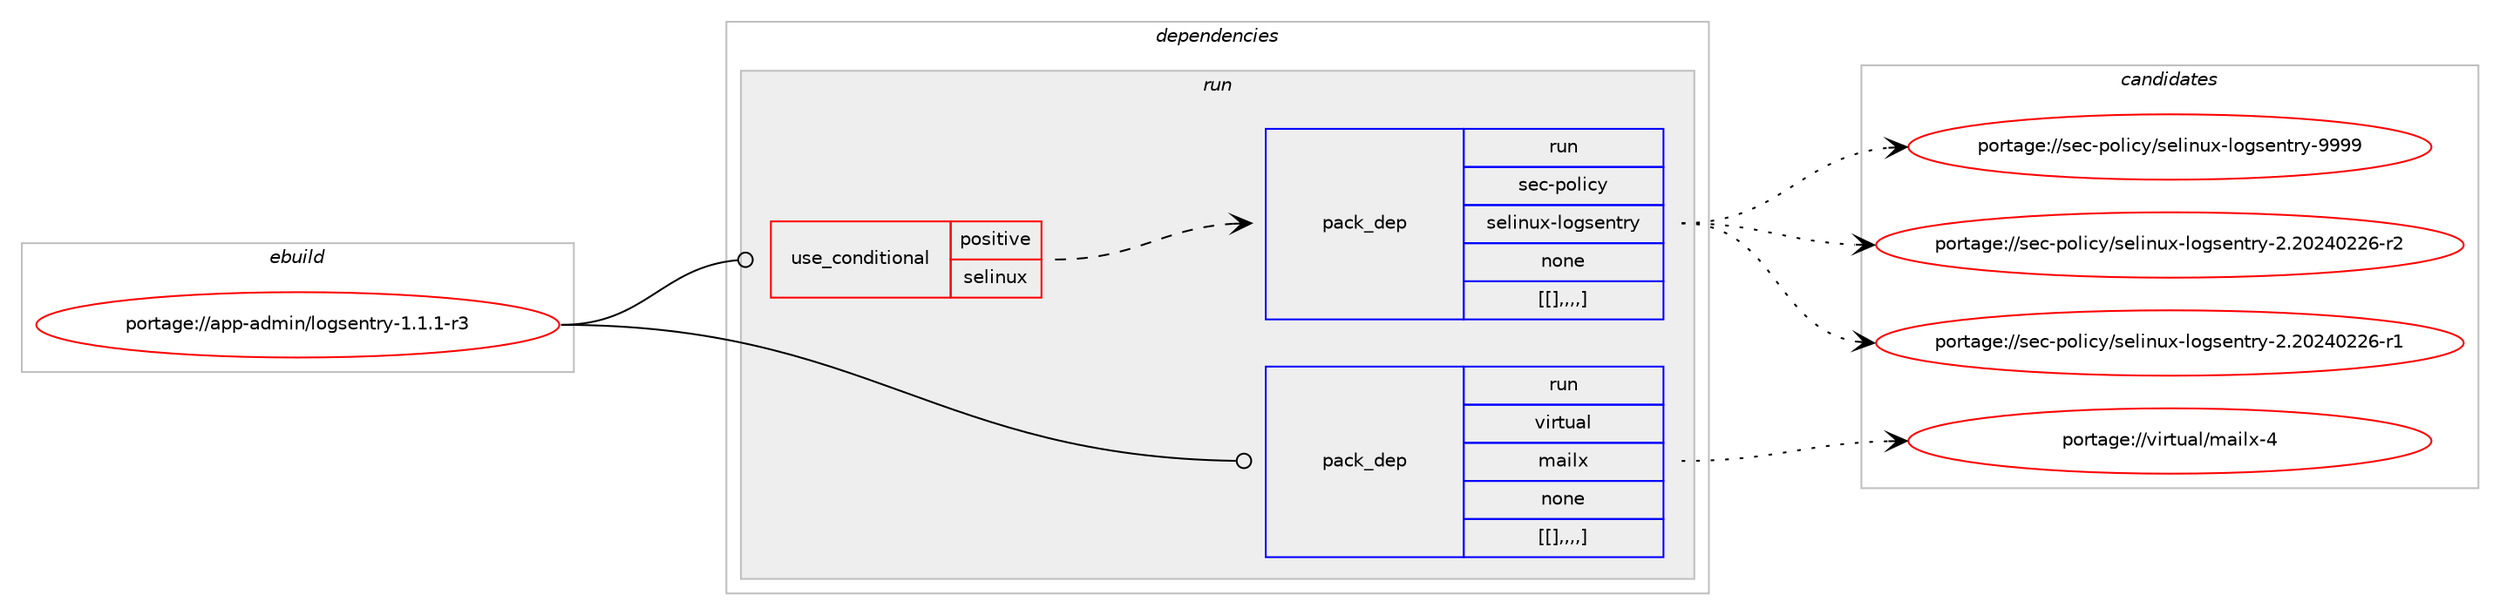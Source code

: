 digraph prolog {

# *************
# Graph options
# *************

newrank=true;
concentrate=true;
compound=true;
graph [rankdir=LR,fontname=Helvetica,fontsize=10,ranksep=1.5];#, ranksep=2.5, nodesep=0.2];
edge  [arrowhead=vee];
node  [fontname=Helvetica,fontsize=10];

# **********
# The ebuild
# **********

subgraph cluster_leftcol {
color=gray;
label=<<i>ebuild</i>>;
id [label="portage://app-admin/logsentry-1.1.1-r3", color=red, width=4, href="../app-admin/logsentry-1.1.1-r3.svg"];
}

# ****************
# The dependencies
# ****************

subgraph cluster_midcol {
color=gray;
label=<<i>dependencies</i>>;
subgraph cluster_compile {
fillcolor="#eeeeee";
style=filled;
label=<<i>compile</i>>;
}
subgraph cluster_compileandrun {
fillcolor="#eeeeee";
style=filled;
label=<<i>compile and run</i>>;
}
subgraph cluster_run {
fillcolor="#eeeeee";
style=filled;
label=<<i>run</i>>;
subgraph cond720 {
dependency3185 [label=<<TABLE BORDER="0" CELLBORDER="1" CELLSPACING="0" CELLPADDING="4"><TR><TD ROWSPAN="3" CELLPADDING="10">use_conditional</TD></TR><TR><TD>positive</TD></TR><TR><TD>selinux</TD></TR></TABLE>>, shape=none, color=red];
subgraph pack2456 {
dependency3186 [label=<<TABLE BORDER="0" CELLBORDER="1" CELLSPACING="0" CELLPADDING="4" WIDTH="220"><TR><TD ROWSPAN="6" CELLPADDING="30">pack_dep</TD></TR><TR><TD WIDTH="110">run</TD></TR><TR><TD>sec-policy</TD></TR><TR><TD>selinux-logsentry</TD></TR><TR><TD>none</TD></TR><TR><TD>[[],,,,]</TD></TR></TABLE>>, shape=none, color=blue];
}
dependency3185:e -> dependency3186:w [weight=20,style="dashed",arrowhead="vee"];
}
id:e -> dependency3185:w [weight=20,style="solid",arrowhead="odot"];
subgraph pack2457 {
dependency3187 [label=<<TABLE BORDER="0" CELLBORDER="1" CELLSPACING="0" CELLPADDING="4" WIDTH="220"><TR><TD ROWSPAN="6" CELLPADDING="30">pack_dep</TD></TR><TR><TD WIDTH="110">run</TD></TR><TR><TD>virtual</TD></TR><TR><TD>mailx</TD></TR><TR><TD>none</TD></TR><TR><TD>[[],,,,]</TD></TR></TABLE>>, shape=none, color=blue];
}
id:e -> dependency3187:w [weight=20,style="solid",arrowhead="odot"];
}
}

# **************
# The candidates
# **************

subgraph cluster_choices {
rank=same;
color=gray;
label=<<i>candidates</i>>;

subgraph choice2456 {
color=black;
nodesep=1;
choice11510199451121111081059912147115101108105110117120451081111031151011101161141214557575757 [label="portage://sec-policy/selinux-logsentry-9999", color=red, width=4,href="../sec-policy/selinux-logsentry-9999.svg"];
choice115101994511211110810599121471151011081051101171204510811110311510111011611412145504650485052485050544511450 [label="portage://sec-policy/selinux-logsentry-2.20240226-r2", color=red, width=4,href="../sec-policy/selinux-logsentry-2.20240226-r2.svg"];
choice115101994511211110810599121471151011081051101171204510811110311510111011611412145504650485052485050544511449 [label="portage://sec-policy/selinux-logsentry-2.20240226-r1", color=red, width=4,href="../sec-policy/selinux-logsentry-2.20240226-r1.svg"];
dependency3186:e -> choice11510199451121111081059912147115101108105110117120451081111031151011101161141214557575757:w [style=dotted,weight="100"];
dependency3186:e -> choice115101994511211110810599121471151011081051101171204510811110311510111011611412145504650485052485050544511450:w [style=dotted,weight="100"];
dependency3186:e -> choice115101994511211110810599121471151011081051101171204510811110311510111011611412145504650485052485050544511449:w [style=dotted,weight="100"];
}
subgraph choice2457 {
color=black;
nodesep=1;
choice1181051141161179710847109971051081204552 [label="portage://virtual/mailx-4", color=red, width=4,href="../virtual/mailx-4.svg"];
dependency3187:e -> choice1181051141161179710847109971051081204552:w [style=dotted,weight="100"];
}
}

}
